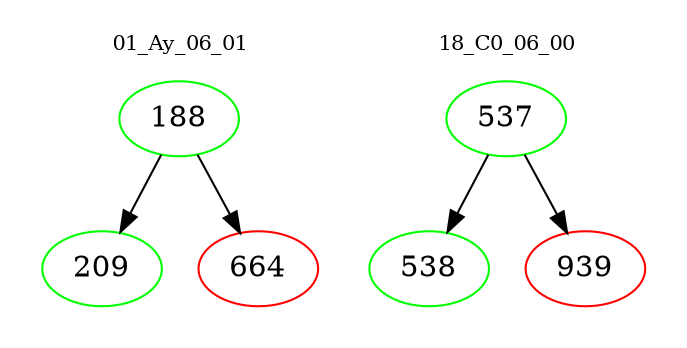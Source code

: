 digraph{
subgraph cluster_0 {
color = white
label = "01_Ay_06_01";
fontsize=10;
T0_188 [label="188", color="green"]
T0_188 -> T0_209 [color="black"]
T0_209 [label="209", color="green"]
T0_188 -> T0_664 [color="black"]
T0_664 [label="664", color="red"]
}
subgraph cluster_1 {
color = white
label = "18_C0_06_00";
fontsize=10;
T1_537 [label="537", color="green"]
T1_537 -> T1_538 [color="black"]
T1_538 [label="538", color="green"]
T1_537 -> T1_939 [color="black"]
T1_939 [label="939", color="red"]
}
}
